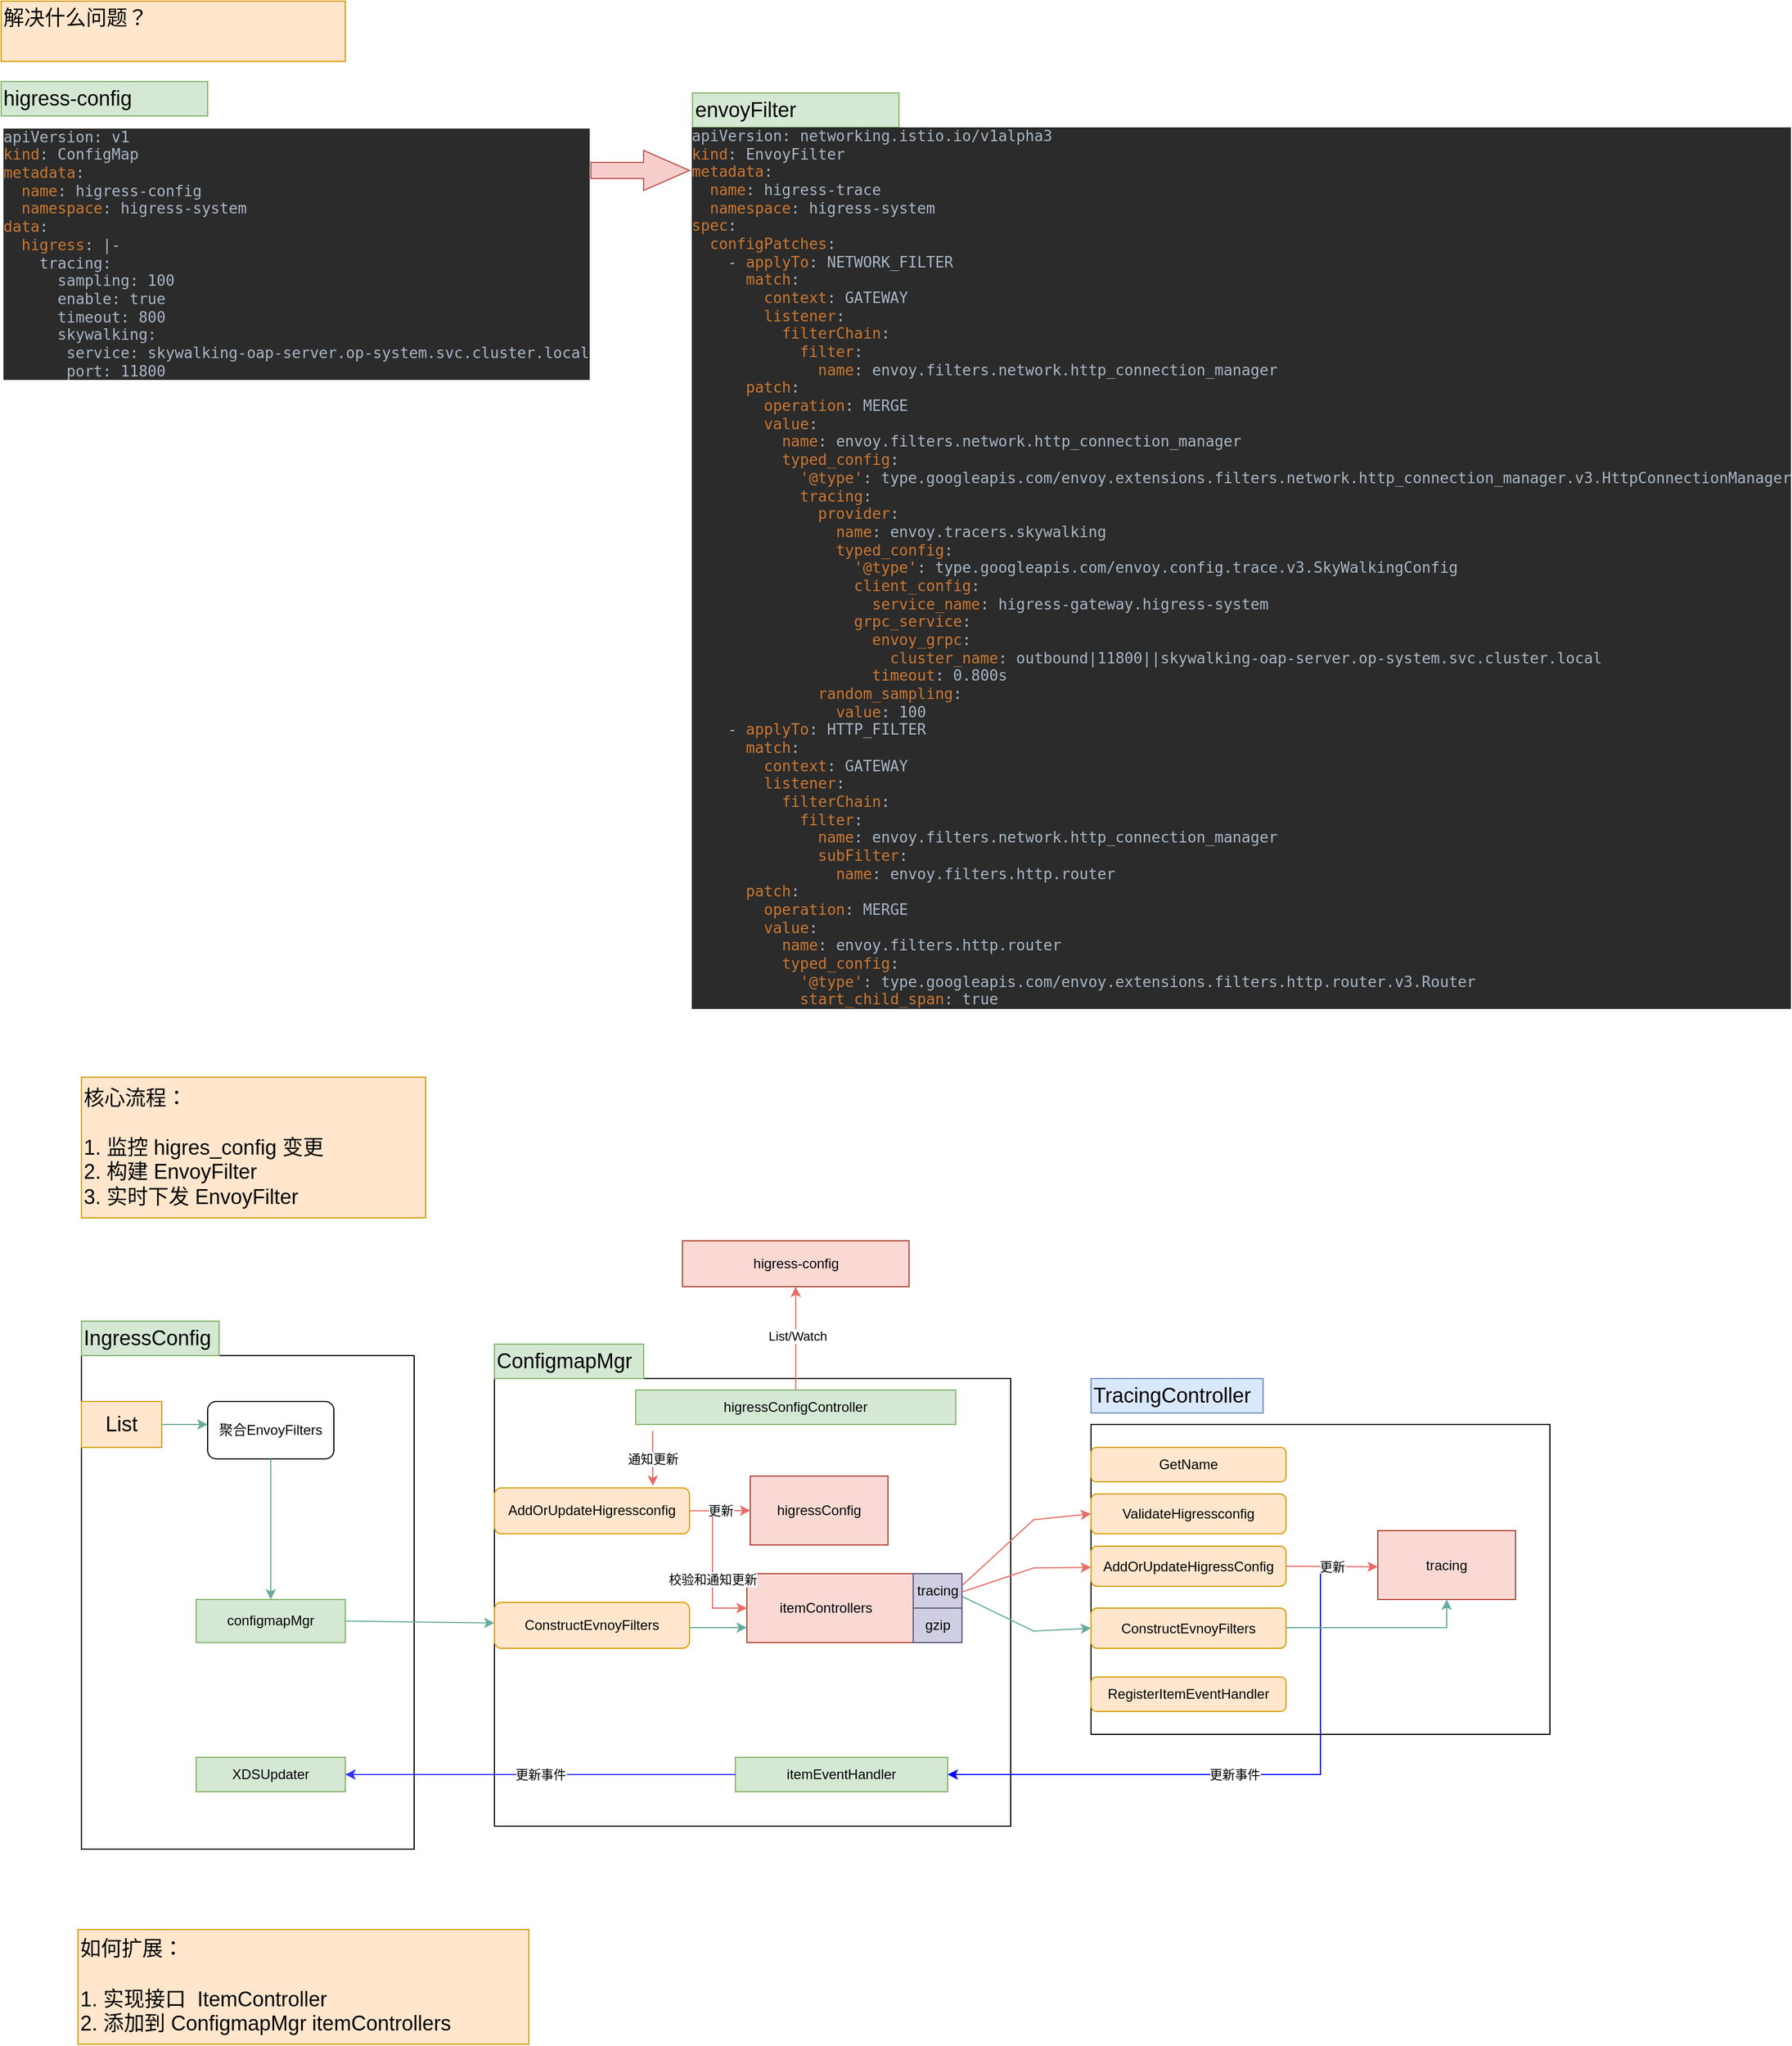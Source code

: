 <mxfile version="21.3.8" type="device">
  <diagram name="第 1 页" id="unpgdNp03zWTZyqTGpk8">
    <mxGraphModel dx="820" dy="517" grid="1" gridSize="10" guides="1" tooltips="1" connect="1" arrows="1" fold="1" page="1" pageScale="1" pageWidth="827" pageHeight="1169" math="0" shadow="0">
      <root>
        <mxCell id="0" />
        <mxCell id="1" parent="0" />
        <mxCell id="sFhenS89rDF214ozOBOu-1" value="&lt;font style=&quot;font-size: 18px;&quot;&gt;higress-config&lt;/font&gt;" style="text;strokeColor=#82b366;align=left;fillColor=#d5e8d4;html=1;verticalAlign=middle;whiteSpace=wrap;rounded=0;" parent="1" vertex="1">
          <mxGeometry x="10" y="110" width="180" height="30" as="geometry" />
        </mxCell>
        <mxCell id="sFhenS89rDF214ozOBOu-2" value="&lt;div style=&quot;font-size: 15px;&quot;&gt;&lt;div style=&quot;background-color:#2b2b2b;color:#a9b7c6;font-family:&#39;JetBrains Mono&#39;,monospace;font-size:9.8pt;&quot;&gt;&lt;pre&gt;&lt;div style=&quot;font-family: &amp;quot;JetBrains Mono&amp;quot;, monospace; font-size: 9.8pt;&quot;&gt;&lt;pre&gt;&lt;div style=&quot;font-family: &amp;quot;JetBrains Mono&amp;quot;, monospace; font-size: 9.8pt;&quot;&gt;&lt;pre&gt;apiVersion: v1&lt;br&gt;&lt;span style=&quot;color:#cc7832;&quot;&gt;kind&lt;/span&gt;: ConfigMap&lt;br&gt;&lt;span style=&quot;color:#cc7832;&quot;&gt;metadata&lt;/span&gt;:&lt;br&gt;  &lt;span style=&quot;color:#cc7832;&quot;&gt;name&lt;/span&gt;: higress-config&lt;br&gt;  &lt;span style=&quot;color:#cc7832;&quot;&gt;namespace&lt;/span&gt;: higress-system&lt;br&gt;&lt;span style=&quot;color:#cc7832;&quot;&gt;data&lt;/span&gt;:&lt;br&gt;  &lt;span style=&quot;color:#cc7832;&quot;&gt;higress&lt;/span&gt;: |-&lt;br&gt;    tracing:&lt;br&gt;      sampling: 100&lt;br&gt;      enable: true&lt;br&gt;      timeout: 800&lt;br&gt;      skywalking:&lt;br&gt;       service: skywalking-oap-server.op-system.svc.cluster.local&lt;br&gt;       port: 11800&lt;/pre&gt;&lt;/div&gt;&lt;/pre&gt;&lt;/div&gt;&lt;/pre&gt;&lt;/div&gt;&lt;/div&gt;" style="text;align=left;html=1;verticalAlign=middle;whiteSpace=wrap;rounded=0;fontSize=15;" parent="1" vertex="1">
          <mxGeometry x="10" y="160" width="520" height="200" as="geometry" />
        </mxCell>
        <mxCell id="sFhenS89rDF214ozOBOu-3" value="&lt;span style=&quot;font-size: 18px;&quot;&gt;envoyFilter&lt;/span&gt;" style="text;strokeColor=#82b366;align=left;fillColor=#d5e8d4;html=1;verticalAlign=middle;whiteSpace=wrap;rounded=0;" parent="1" vertex="1">
          <mxGeometry x="612.62" y="120" width="180" height="30" as="geometry" />
        </mxCell>
        <mxCell id="sFhenS89rDF214ozOBOu-4" value="&lt;div style=&quot;font-size: 15px;&quot;&gt;&lt;div style=&quot;background-color:#2b2b2b;color:#a9b7c6;font-family:&#39;JetBrains Mono&#39;,monospace;font-size:9.8pt;&quot;&gt;&lt;pre&gt;apiVersion: networking.istio.io/v1alpha3&lt;br&gt;&lt;span style=&quot;color:#cc7832;&quot;&gt;kind&lt;/span&gt;: EnvoyFilter&lt;br&gt;&lt;span style=&quot;color:#cc7832;&quot;&gt;metadata&lt;/span&gt;:&lt;br&gt;  &lt;span style=&quot;color:#cc7832;&quot;&gt;name&lt;/span&gt;: higress-trace&lt;br&gt;  &lt;span style=&quot;color:#cc7832;&quot;&gt;namespace&lt;/span&gt;: higress-system&lt;br&gt;&lt;span style=&quot;color:#cc7832;&quot;&gt;spec&lt;/span&gt;:&lt;br&gt;  &lt;span style=&quot;color:#cc7832;&quot;&gt;configPatches&lt;/span&gt;:&lt;br&gt;    - &lt;span style=&quot;color:#cc7832;&quot;&gt;applyTo&lt;/span&gt;: NETWORK_FILTER&lt;br&gt;      &lt;span style=&quot;color:#cc7832;&quot;&gt;match&lt;/span&gt;:&lt;br&gt;        &lt;span style=&quot;color:#cc7832;&quot;&gt;context&lt;/span&gt;: GATEWAY&lt;br&gt;        &lt;span style=&quot;color:#cc7832;&quot;&gt;listener&lt;/span&gt;:&lt;br&gt;          &lt;span style=&quot;color:#cc7832;&quot;&gt;filterChain&lt;/span&gt;:&lt;br&gt;            &lt;span style=&quot;color:#cc7832;&quot;&gt;filter&lt;/span&gt;:&lt;br&gt;              &lt;span style=&quot;color:#cc7832;&quot;&gt;name&lt;/span&gt;: envoy.filters.network.http_connection_manager&lt;br&gt;      &lt;span style=&quot;color:#cc7832;&quot;&gt;patch&lt;/span&gt;:&lt;br&gt;        &lt;span style=&quot;color:#cc7832;&quot;&gt;operation&lt;/span&gt;: MERGE&lt;br&gt;        &lt;span style=&quot;color:#cc7832;&quot;&gt;value&lt;/span&gt;:&lt;br&gt;          &lt;span style=&quot;color:#cc7832;&quot;&gt;name&lt;/span&gt;: envoy.filters.network.http_connection_manager&lt;br&gt;          &lt;span style=&quot;color:#cc7832;&quot;&gt;typed_config&lt;/span&gt;:&lt;br&gt;            &lt;span style=&quot;color:#cc7832;&quot;&gt;&#39;@type&#39;&lt;/span&gt;: type.googleapis.com/envoy.extensions.filters.network.http_connection_manager.v3.HttpConnectionManager&lt;br&gt;            &lt;span style=&quot;color:#cc7832;&quot;&gt;tracing&lt;/span&gt;:&lt;br&gt;              &lt;span style=&quot;color:#cc7832;&quot;&gt;provider&lt;/span&gt;:&lt;br&gt;                &lt;span style=&quot;color:#cc7832;&quot;&gt;name&lt;/span&gt;: envoy.tracers.skywalking&lt;br&gt;                &lt;span style=&quot;color:#cc7832;&quot;&gt;typed_config&lt;/span&gt;:&lt;br&gt;                  &lt;span style=&quot;color:#cc7832;&quot;&gt;&#39;@type&#39;&lt;/span&gt;: type.googleapis.com/envoy.config.trace.v3.SkyWalkingConfig&lt;br&gt;                  &lt;span style=&quot;color:#cc7832;&quot;&gt;client_config&lt;/span&gt;:&lt;br&gt;                    &lt;span style=&quot;color:#cc7832;&quot;&gt;service_name&lt;/span&gt;: higress-gateway.higress-system&lt;br&gt;                  &lt;span style=&quot;color:#cc7832;&quot;&gt;grpc_service&lt;/span&gt;:&lt;br&gt;                    &lt;span style=&quot;color:#cc7832;&quot;&gt;envoy_grpc&lt;/span&gt;:&lt;br&gt;                      &lt;span style=&quot;color:#cc7832;&quot;&gt;cluster_name&lt;/span&gt;: outbound|11800||skywalking-oap-server.op-system.svc.cluster.local&lt;br&gt;                    &lt;span style=&quot;color:#cc7832;&quot;&gt;timeout&lt;/span&gt;: 0.800s&lt;br&gt;              &lt;span style=&quot;color:#cc7832;&quot;&gt;random_sampling&lt;/span&gt;:&lt;br&gt;                &lt;span style=&quot;color:#cc7832;&quot;&gt;value&lt;/span&gt;: 100&lt;br&gt;    - &lt;span style=&quot;color:#cc7832;&quot;&gt;applyTo&lt;/span&gt;: HTTP_FILTER&lt;br&gt;      &lt;span style=&quot;color:#cc7832;&quot;&gt;match&lt;/span&gt;:&lt;br&gt;        &lt;span style=&quot;color:#cc7832;&quot;&gt;context&lt;/span&gt;: GATEWAY&lt;br&gt;        &lt;span style=&quot;color:#cc7832;&quot;&gt;listener&lt;/span&gt;:&lt;br&gt;          &lt;span style=&quot;color:#cc7832;&quot;&gt;filterChain&lt;/span&gt;:&lt;br&gt;            &lt;span style=&quot;color:#cc7832;&quot;&gt;filter&lt;/span&gt;:&lt;br&gt;              &lt;span style=&quot;color:#cc7832;&quot;&gt;name&lt;/span&gt;: envoy.filters.network.http_connection_manager&lt;br&gt;              &lt;span style=&quot;color:#cc7832;&quot;&gt;subFilter&lt;/span&gt;:&lt;br&gt;                &lt;span style=&quot;color:#cc7832;&quot;&gt;name&lt;/span&gt;: envoy.filters.http.router&lt;br&gt;      &lt;span style=&quot;color:#cc7832;&quot;&gt;patch&lt;/span&gt;:&lt;br&gt;        &lt;span style=&quot;color:#cc7832;&quot;&gt;operation&lt;/span&gt;: MERGE&lt;br&gt;        &lt;span style=&quot;color:#cc7832;&quot;&gt;value&lt;/span&gt;:&lt;br&gt;          &lt;span style=&quot;color:#cc7832;&quot;&gt;name&lt;/span&gt;: envoy.filters.http.router&lt;br&gt;          &lt;span style=&quot;color:#cc7832;&quot;&gt;typed_config&lt;/span&gt;:&lt;br&gt;            &lt;span style=&quot;color:#cc7832;&quot;&gt;&#39;@type&#39;&lt;/span&gt;: type.googleapis.com/envoy.extensions.filters.http.router.v3.Router&lt;br&gt;            &lt;span style=&quot;color:#cc7832;&quot;&gt;start_child_span&lt;/span&gt;: true&lt;/pre&gt;&lt;/div&gt;&lt;/div&gt;" style="text;align=left;html=1;verticalAlign=top;whiteSpace=wrap;rounded=0;fontSize=15;" parent="1" vertex="1">
          <mxGeometry x="610" y="130" width="709" height="790" as="geometry" />
        </mxCell>
        <mxCell id="sFhenS89rDF214ozOBOu-6" value="" style="html=1;shadow=0;dashed=0;align=center;verticalAlign=middle;shape=mxgraph.arrows2.arrow;dy=0.6;dx=40;notch=0;fillColor=#f8cecc;strokeColor=#b85450;" parent="1" vertex="1">
          <mxGeometry x="524" y="170" width="86" height="35" as="geometry" />
        </mxCell>
        <mxCell id="sFhenS89rDF214ozOBOu-12" value="" style="rounded=0;whiteSpace=wrap;html=1;" parent="1" vertex="1">
          <mxGeometry x="80" y="1220" width="290" height="430" as="geometry" />
        </mxCell>
        <mxCell id="sFhenS89rDF214ozOBOu-13" value="" style="rounded=0;whiteSpace=wrap;html=1;" parent="1" vertex="1">
          <mxGeometry x="440" y="1240" width="450" height="390" as="geometry" />
        </mxCell>
        <mxCell id="sFhenS89rDF214ozOBOu-14" value="" style="rounded=0;whiteSpace=wrap;html=1;" parent="1" vertex="1">
          <mxGeometry x="960" y="1280" width="400" height="270" as="geometry" />
        </mxCell>
        <mxCell id="sFhenS89rDF214ozOBOu-15" value="&lt;span style=&quot;font-size: 18px;&quot;&gt;IngressConfig&lt;/span&gt;" style="text;strokeColor=#82b366;align=left;fillColor=#d5e8d4;html=1;verticalAlign=middle;whiteSpace=wrap;rounded=0;" parent="1" vertex="1">
          <mxGeometry x="80" y="1190" width="120" height="30" as="geometry" />
        </mxCell>
        <mxCell id="sFhenS89rDF214ozOBOu-17" value="&lt;span style=&quot;font-size: 18px;&quot;&gt;ConfigmapMgr&lt;/span&gt;" style="text;strokeColor=#82b366;align=left;fillColor=#d5e8d4;html=1;verticalAlign=middle;whiteSpace=wrap;rounded=0;" parent="1" vertex="1">
          <mxGeometry x="440" y="1210" width="130" height="30" as="geometry" />
        </mxCell>
        <mxCell id="sFhenS89rDF214ozOBOu-18" value="&lt;span style=&quot;font-size: 18px;&quot;&gt;TracingController&lt;/span&gt;" style="text;strokeColor=#6c8ebf;align=left;fillColor=#dae8fc;html=1;verticalAlign=middle;whiteSpace=wrap;rounded=0;" parent="1" vertex="1">
          <mxGeometry x="960" y="1240" width="150" height="30" as="geometry" />
        </mxCell>
        <mxCell id="sFhenS89rDF214ozOBOu-31" style="edgeStyle=orthogonalEdgeStyle;rounded=0;orthogonalLoop=1;jettySize=auto;html=1;entryX=0.5;entryY=1;entryDx=0;entryDy=0;fillColor=#ffff88;strokeColor=#EA6B66;" parent="1" source="sFhenS89rDF214ozOBOu-19" target="sFhenS89rDF214ozOBOu-30" edge="1">
          <mxGeometry relative="1" as="geometry" />
        </mxCell>
        <mxCell id="sFhenS89rDF214ozOBOu-32" value="List/Watch" style="edgeLabel;html=1;align=center;verticalAlign=middle;resizable=0;points=[];" parent="sFhenS89rDF214ozOBOu-31" vertex="1" connectable="0">
          <mxGeometry x="0.062" relative="1" as="geometry">
            <mxPoint x="1" y="1" as="offset" />
          </mxGeometry>
        </mxCell>
        <mxCell id="sFhenS89rDF214ozOBOu-19" value="higressConfigController" style="rounded=0;whiteSpace=wrap;html=1;fillColor=#d5e8d4;strokeColor=#82b366;" parent="1" vertex="1">
          <mxGeometry x="563.12" y="1250" width="279" height="30" as="geometry" />
        </mxCell>
        <mxCell id="sFhenS89rDF214ozOBOu-20" value="&amp;nbsp; &amp;nbsp; &amp;nbsp; &amp;nbsp; itemControllers" style="rounded=0;whiteSpace=wrap;html=1;fillColor=#fad9d5;strokeColor=#ae4132;align=left;" parent="1" vertex="1">
          <mxGeometry x="660" y="1410" width="187.5" height="60" as="geometry" />
        </mxCell>
        <mxCell id="sFhenS89rDF214ozOBOu-21" value="itemEventHandler" style="rounded=0;whiteSpace=wrap;html=1;fillColor=#d5e8d4;strokeColor=#82b366;" parent="1" vertex="1">
          <mxGeometry x="650" y="1570" width="185" height="30" as="geometry" />
        </mxCell>
        <mxCell id="sFhenS89rDF214ozOBOu-22" value="XDSUpdater" style="rounded=0;whiteSpace=wrap;html=1;fillColor=#d5e8d4;strokeColor=#82b366;" parent="1" vertex="1">
          <mxGeometry x="180" y="1570" width="130" height="30" as="geometry" />
        </mxCell>
        <mxCell id="sFhenS89rDF214ozOBOu-23" value="configmapMgr" style="rounded=0;whiteSpace=wrap;html=1;fillColor=#d5e8d4;strokeColor=#82b366;" parent="1" vertex="1">
          <mxGeometry x="180" y="1432.5" width="130" height="37.5" as="geometry" />
        </mxCell>
        <mxCell id="sFhenS89rDF214ozOBOu-25" value="&lt;font style=&quot;font-size: 18px;&quot;&gt;核心流程：&lt;br&gt;&lt;br&gt;1. 监控 higres_config 变更&lt;br&gt;2. 构建 EnvoyFilter&lt;br&gt;3. 实时下发 EnvoyFilter&lt;/font&gt;" style="text;strokeColor=#d79b00;align=left;fillColor=#ffe6cc;html=1;verticalAlign=middle;whiteSpace=wrap;rounded=0;" parent="1" vertex="1">
          <mxGeometry x="80" y="977.5" width="300" height="122.5" as="geometry" />
        </mxCell>
        <mxCell id="sFhenS89rDF214ozOBOu-26" value="List" style="rounded=0;whiteSpace=wrap;html=1;fillColor=#ffe6cc;strokeColor=#d79b00;fontSize=18;" parent="1" vertex="1">
          <mxGeometry x="80" y="1260" width="70" height="40" as="geometry" />
        </mxCell>
        <mxCell id="sFhenS89rDF214ozOBOu-27" value="AddOrUpdateHigressconfig" style="rounded=1;whiteSpace=wrap;html=1;fillColor=#ffe6cc;strokeColor=#d79b00;" parent="1" vertex="1">
          <mxGeometry x="440" y="1335.25" width="170" height="40" as="geometry" />
        </mxCell>
        <mxCell id="sFhenS89rDF214ozOBOu-28" value="聚合EnvoyFilters" style="rounded=1;whiteSpace=wrap;html=1;" parent="1" vertex="1">
          <mxGeometry x="190" y="1260" width="110" height="50" as="geometry" />
        </mxCell>
        <mxCell id="sFhenS89rDF214ozOBOu-30" value="higress-config" style="rounded=0;whiteSpace=wrap;html=1;fillColor=#fad9d5;strokeColor=#ae4132;" parent="1" vertex="1">
          <mxGeometry x="603.87" y="1120" width="197.5" height="40" as="geometry" />
        </mxCell>
        <mxCell id="sFhenS89rDF214ozOBOu-33" value="tracing" style="rounded=0;whiteSpace=wrap;html=1;fillColor=#d0cee2;strokeColor=#56517e;" parent="1" vertex="1">
          <mxGeometry x="805" y="1410" width="42.5" height="30" as="geometry" />
        </mxCell>
        <mxCell id="sFhenS89rDF214ozOBOu-35" value="ConstructEvnoyFilters" style="rounded=1;whiteSpace=wrap;html=1;fillColor=#ffe6cc;strokeColor=#d79b00;" parent="1" vertex="1">
          <mxGeometry x="440" y="1435" width="170" height="40" as="geometry" />
        </mxCell>
        <mxCell id="sFhenS89rDF214ozOBOu-42" value="" style="endArrow=classic;html=1;rounded=0;entryX=0.812;entryY=-0.044;entryDx=0;entryDy=0;entryPerimeter=0;exitX=0.053;exitY=1.183;exitDx=0;exitDy=0;exitPerimeter=0;strokeColor=#EA6B66;" parent="1" source="sFhenS89rDF214ozOBOu-19" target="sFhenS89rDF214ozOBOu-27" edge="1">
          <mxGeometry relative="1" as="geometry">
            <mxPoint x="560" y="1300" as="sourcePoint" />
            <mxPoint x="660" y="1300" as="targetPoint" />
          </mxGeometry>
        </mxCell>
        <mxCell id="sFhenS89rDF214ozOBOu-43" value="通知更新" style="edgeLabel;resizable=0;html=1;align=center;verticalAlign=middle;" parent="sFhenS89rDF214ozOBOu-42" connectable="0" vertex="1">
          <mxGeometry relative="1" as="geometry" />
        </mxCell>
        <mxCell id="sFhenS89rDF214ozOBOu-45" value="higressConfig" style="rounded=0;whiteSpace=wrap;html=1;fillColor=#fad9d5;strokeColor=#ae4132;" parent="1" vertex="1">
          <mxGeometry x="663" y="1325" width="120" height="60" as="geometry" />
        </mxCell>
        <mxCell id="sFhenS89rDF214ozOBOu-46" value="" style="endArrow=classic;html=1;rounded=0;exitX=1;exitY=0.5;exitDx=0;exitDy=0;strokeColor=#EA6B66;entryX=0;entryY=0.5;entryDx=0;entryDy=0;" parent="1" source="sFhenS89rDF214ozOBOu-27" target="sFhenS89rDF214ozOBOu-45" edge="1">
          <mxGeometry relative="1" as="geometry">
            <mxPoint x="640" y="1335.25" as="sourcePoint" />
            <mxPoint x="640" y="1383.25" as="targetPoint" />
          </mxGeometry>
        </mxCell>
        <mxCell id="sFhenS89rDF214ozOBOu-47" value="更新" style="edgeLabel;resizable=0;html=1;align=center;verticalAlign=middle;" parent="sFhenS89rDF214ozOBOu-46" connectable="0" vertex="1">
          <mxGeometry relative="1" as="geometry" />
        </mxCell>
        <mxCell id="sFhenS89rDF214ozOBOu-48" value="" style="endArrow=classic;html=1;rounded=0;strokeColor=#EA6B66;entryX=0;entryY=0.5;entryDx=0;entryDy=0;" parent="1" target="sFhenS89rDF214ozOBOu-20" edge="1">
          <mxGeometry relative="1" as="geometry">
            <mxPoint x="630" y="1360" as="sourcePoint" />
            <mxPoint x="673" y="1365" as="targetPoint" />
            <Array as="points">
              <mxPoint x="630" y="1440" />
            </Array>
          </mxGeometry>
        </mxCell>
        <mxCell id="sFhenS89rDF214ozOBOu-49" value="校验和通知更新" style="edgeLabel;resizable=0;html=1;align=center;verticalAlign=middle;" parent="sFhenS89rDF214ozOBOu-48" connectable="0" vertex="1">
          <mxGeometry relative="1" as="geometry" />
        </mxCell>
        <mxCell id="sFhenS89rDF214ozOBOu-50" value="ValidateHigressconfig" style="rounded=1;whiteSpace=wrap;html=1;fillColor=#ffe6cc;strokeColor=#d79b00;" parent="1" vertex="1">
          <mxGeometry x="960" y="1340.5" width="170" height="34.75" as="geometry" />
        </mxCell>
        <mxCell id="sFhenS89rDF214ozOBOu-51" value="GetName" style="rounded=1;whiteSpace=wrap;html=1;fillColor=#ffe6cc;strokeColor=#d79b00;" parent="1" vertex="1">
          <mxGeometry x="960" y="1300" width="170" height="30" as="geometry" />
        </mxCell>
        <mxCell id="sFhenS89rDF214ozOBOu-52" value="AddOrUpdateHigressConfig" style="rounded=1;whiteSpace=wrap;html=1;fillColor=#ffe6cc;strokeColor=#d79b00;" parent="1" vertex="1">
          <mxGeometry x="960" y="1386" width="170" height="35" as="geometry" />
        </mxCell>
        <mxCell id="sFhenS89rDF214ozOBOu-53" value="RegisterItemEventHandler" style="rounded=1;whiteSpace=wrap;html=1;fillColor=#ffe6cc;strokeColor=#d79b00;" parent="1" vertex="1">
          <mxGeometry x="960" y="1500" width="170" height="30" as="geometry" />
        </mxCell>
        <mxCell id="sFhenS89rDF214ozOBOu-54" value="tracing" style="rounded=0;whiteSpace=wrap;html=1;fillColor=#fad9d5;strokeColor=#ae4132;" parent="1" vertex="1">
          <mxGeometry x="1210" y="1372.5" width="120" height="60" as="geometry" />
        </mxCell>
        <mxCell id="sFhenS89rDF214ozOBOu-55" value="ConstructEvnoyFilters" style="rounded=1;whiteSpace=wrap;html=1;fillColor=#ffe6cc;strokeColor=#d79b00;" parent="1" vertex="1">
          <mxGeometry x="960" y="1440" width="170" height="35" as="geometry" />
        </mxCell>
        <mxCell id="sFhenS89rDF214ozOBOu-57" value="" style="endArrow=classic;html=1;rounded=0;exitX=1;exitY=0.5;exitDx=0;exitDy=0;strokeColor=#EA6B66;" parent="1" source="sFhenS89rDF214ozOBOu-52" edge="1">
          <mxGeometry relative="1" as="geometry">
            <mxPoint x="1141" y="1401" as="sourcePoint" />
            <mxPoint x="1210" y="1404" as="targetPoint" />
          </mxGeometry>
        </mxCell>
        <mxCell id="sFhenS89rDF214ozOBOu-58" value="更新" style="edgeLabel;resizable=0;html=1;align=center;verticalAlign=middle;" parent="sFhenS89rDF214ozOBOu-57" connectable="0" vertex="1">
          <mxGeometry relative="1" as="geometry" />
        </mxCell>
        <mxCell id="sFhenS89rDF214ozOBOu-61" value="" style="endArrow=classic;html=1;rounded=0;exitX=1;exitY=0.5;exitDx=0;exitDy=0;entryX=0;entryY=0.5;entryDx=0;entryDy=0;strokeColor=#EA6B66;" parent="1" edge="1">
          <mxGeometry width="50" height="50" relative="1" as="geometry">
            <mxPoint x="847.5" y="1426" as="sourcePoint" />
            <mxPoint x="960" y="1404.5" as="targetPoint" />
            <Array as="points">
              <mxPoint x="910" y="1405" />
            </Array>
          </mxGeometry>
        </mxCell>
        <mxCell id="sFhenS89rDF214ozOBOu-62" value="更新事件" style="endArrow=classic;html=1;rounded=0;entryX=1;entryY=0.5;entryDx=0;entryDy=0;strokeColor=#0000FF;" parent="1" target="sFhenS89rDF214ozOBOu-21" edge="1">
          <mxGeometry width="50" height="50" relative="1" as="geometry">
            <mxPoint x="1160" y="1410" as="sourcePoint" />
            <mxPoint x="1241" y="1470" as="targetPoint" />
            <Array as="points">
              <mxPoint x="1160" y="1585" />
            </Array>
          </mxGeometry>
        </mxCell>
        <mxCell id="sFhenS89rDF214ozOBOu-63" value="更新事件" style="endArrow=classic;html=1;rounded=0;exitX=0;exitY=0.5;exitDx=0;exitDy=0;strokeColor=#3333FF;" parent="1" source="sFhenS89rDF214ozOBOu-21" target="sFhenS89rDF214ozOBOu-22" edge="1">
          <mxGeometry width="50" height="50" relative="1" as="geometry">
            <mxPoint x="550" y="1450" as="sourcePoint" />
            <mxPoint x="600" y="1400" as="targetPoint" />
          </mxGeometry>
        </mxCell>
        <mxCell id="sFhenS89rDF214ozOBOu-64" value="" style="endArrow=classic;html=1;rounded=0;entryX=0;entryY=0.5;entryDx=0;entryDy=0;strokeColor=#67AB9F;" parent="1" target="sFhenS89rDF214ozOBOu-55" edge="1">
          <mxGeometry width="50" height="50" relative="1" as="geometry">
            <mxPoint x="848" y="1430" as="sourcePoint" />
            <mxPoint x="960" y="1416.5" as="targetPoint" />
            <Array as="points">
              <mxPoint x="910" y="1460" />
            </Array>
          </mxGeometry>
        </mxCell>
        <mxCell id="sFhenS89rDF214ozOBOu-65" value="" style="endArrow=classic;html=1;rounded=0;strokeColor=#67AB9F;exitX=1;exitY=0.5;exitDx=0;exitDy=0;" parent="1" source="sFhenS89rDF214ozOBOu-23" edge="1">
          <mxGeometry width="50" height="50" relative="1" as="geometry">
            <mxPoint x="310" y="1455" as="sourcePoint" />
            <mxPoint x="440" y="1453" as="targetPoint" />
            <Array as="points" />
          </mxGeometry>
        </mxCell>
        <mxCell id="sFhenS89rDF214ozOBOu-66" value="" style="endArrow=classic;html=1;rounded=0;entryX=0.5;entryY=0;entryDx=0;entryDy=0;strokeColor=#67AB9F;exitX=0.5;exitY=1;exitDx=0;exitDy=0;" parent="1" source="sFhenS89rDF214ozOBOu-28" target="sFhenS89rDF214ozOBOu-23" edge="1">
          <mxGeometry width="50" height="50" relative="1" as="geometry">
            <mxPoint x="240" y="1320" as="sourcePoint" />
            <mxPoint x="380" y="1320" as="targetPoint" />
            <Array as="points" />
          </mxGeometry>
        </mxCell>
        <mxCell id="sFhenS89rDF214ozOBOu-68" value="" style="endArrow=classic;html=1;rounded=0;strokeColor=#67AB9F;exitX=1;exitY=0.5;exitDx=0;exitDy=0;" parent="1" edge="1">
          <mxGeometry width="50" height="50" relative="1" as="geometry">
            <mxPoint x="610" y="1457" as="sourcePoint" />
            <mxPoint x="660" y="1457" as="targetPoint" />
            <Array as="points" />
          </mxGeometry>
        </mxCell>
        <mxCell id="sFhenS89rDF214ozOBOu-69" value="" style="endArrow=classic;html=1;rounded=0;strokeColor=#67AB9F;exitX=1;exitY=0.5;exitDx=0;exitDy=0;" parent="1" edge="1">
          <mxGeometry width="50" height="50" relative="1" as="geometry">
            <mxPoint x="150" y="1280" as="sourcePoint" />
            <mxPoint x="190" y="1280" as="targetPoint" />
            <Array as="points" />
          </mxGeometry>
        </mxCell>
        <mxCell id="sFhenS89rDF214ozOBOu-70" value="" style="endArrow=classic;html=1;rounded=0;entryX=0;entryY=0.5;entryDx=0;entryDy=0;strokeColor=#EA6B66;" parent="1" target="sFhenS89rDF214ozOBOu-50" edge="1">
          <mxGeometry width="50" height="50" relative="1" as="geometry">
            <mxPoint x="848" y="1420" as="sourcePoint" />
            <mxPoint x="959.5" y="1398" as="targetPoint" />
            <Array as="points">
              <mxPoint x="910" y="1363" />
            </Array>
          </mxGeometry>
        </mxCell>
        <mxCell id="sFhenS89rDF214ozOBOu-71" value="&lt;font style=&quot;font-size: 18px;&quot;&gt;如何扩展：&lt;br&gt;&lt;br&gt;1. 实现接口&amp;nbsp; ItemController&lt;span style=&quot;background-color: initial;&quot;&gt;&amp;nbsp;&lt;br&gt;&lt;/span&gt;2. 添加到 ConfigmapMgr itemControllers&lt;br&gt;&lt;/font&gt;" style="text;strokeColor=#d79b00;align=left;fillColor=#ffe6cc;html=1;verticalAlign=middle;whiteSpace=wrap;rounded=0;" parent="1" vertex="1">
          <mxGeometry x="77" y="1720" width="393" height="100" as="geometry" />
        </mxCell>
        <mxCell id="sFhenS89rDF214ozOBOu-74" value="" style="endArrow=classic;html=1;rounded=0;strokeColor=#67AB9F;exitX=1;exitY=0.5;exitDx=0;exitDy=0;entryX=0.5;entryY=1;entryDx=0;entryDy=0;" parent="1" target="sFhenS89rDF214ozOBOu-54" edge="1">
          <mxGeometry width="50" height="50" relative="1" as="geometry">
            <mxPoint x="1130" y="1457" as="sourcePoint" />
            <mxPoint x="1180" y="1457" as="targetPoint" />
            <Array as="points">
              <mxPoint x="1270" y="1457" />
            </Array>
          </mxGeometry>
        </mxCell>
        <mxCell id="sFhenS89rDF214ozOBOu-75" value="gzip" style="rounded=0;whiteSpace=wrap;html=1;fillColor=#d0cee2;strokeColor=#56517e;" parent="1" vertex="1">
          <mxGeometry x="805" y="1440" width="42.5" height="30" as="geometry" />
        </mxCell>
        <mxCell id="bcxl_wUj7y2zmJQ6WOgW-1" value="&lt;font style=&quot;font-size: 18px;&quot;&gt;解决什么问题？&lt;br&gt;&lt;br&gt;&lt;/font&gt;" style="text;strokeColor=#d79b00;align=left;fillColor=#ffe6cc;html=1;verticalAlign=middle;whiteSpace=wrap;rounded=0;" vertex="1" parent="1">
          <mxGeometry x="10" y="40" width="300" height="52.5" as="geometry" />
        </mxCell>
      </root>
    </mxGraphModel>
  </diagram>
</mxfile>
